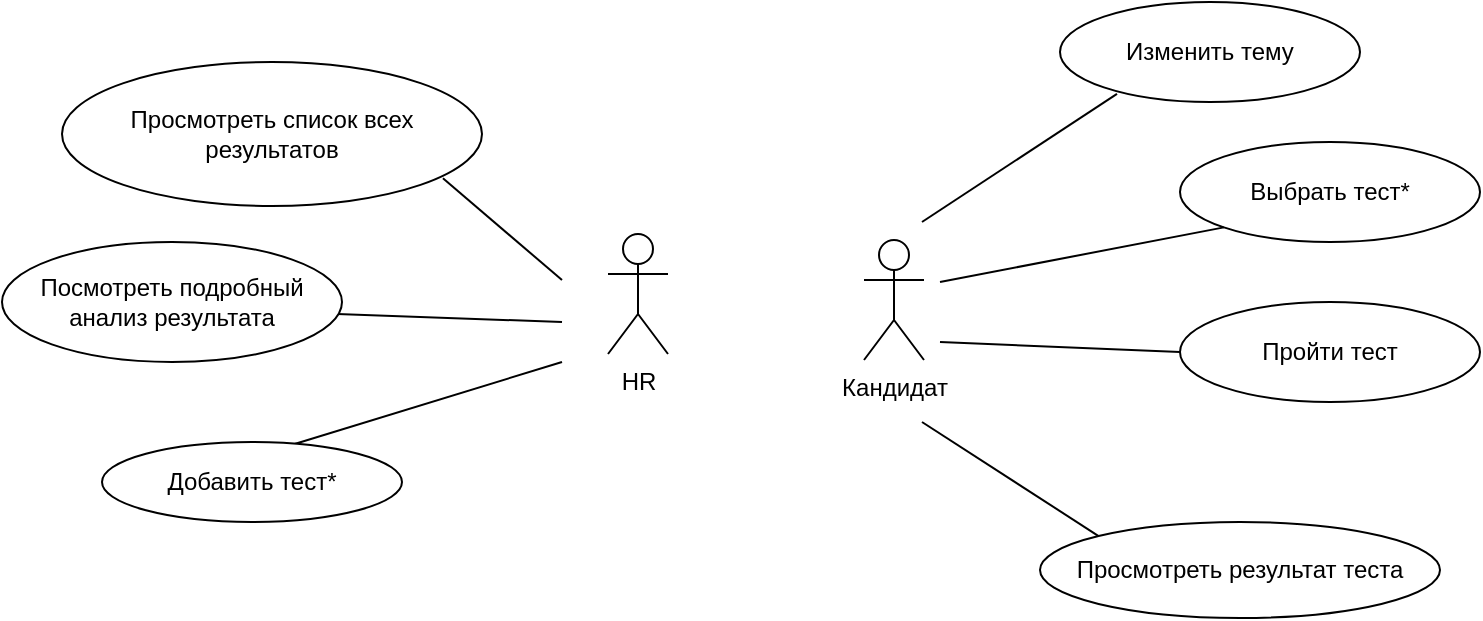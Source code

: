 <mxfile version="27.2.0">
  <diagram name="Страница — 1" id="KfljpNFBjnoDtOURIDzJ">
    <mxGraphModel dx="1070" dy="536" grid="1" gridSize="10" guides="1" tooltips="1" connect="1" arrows="1" fold="1" page="1" pageScale="1" pageWidth="827" pageHeight="1169" math="0" shadow="0">
      <root>
        <mxCell id="0" />
        <mxCell id="1" parent="0" />
        <mxCell id="zQYfq-BcnlAEbRP5Ujdf-87" value="HR" style="shape=umlActor;verticalLabelPosition=bottom;verticalAlign=top;html=1;" vertex="1" parent="1">
          <mxGeometry x="493" y="326" width="30" height="60" as="geometry" />
        </mxCell>
        <mxCell id="zQYfq-BcnlAEbRP5Ujdf-96" value="" style="endArrow=none;html=1;rounded=0;exitX=0.642;exitY=0.026;exitDx=0;exitDy=0;exitPerimeter=0;" edge="1" parent="1" source="zQYfq-BcnlAEbRP5Ujdf-97">
          <mxGeometry width="50" height="50" relative="1" as="geometry">
            <mxPoint x="507" y="470" as="sourcePoint" />
            <mxPoint x="470" y="390" as="targetPoint" />
          </mxGeometry>
        </mxCell>
        <mxCell id="zQYfq-BcnlAEbRP5Ujdf-97" value="Добавить тест*" style="ellipse;whiteSpace=wrap;html=1;" vertex="1" parent="1">
          <mxGeometry x="240" y="430" width="150" height="40" as="geometry" />
        </mxCell>
        <mxCell id="zQYfq-BcnlAEbRP5Ujdf-104" value="" style="endArrow=none;html=1;rounded=0;exitX=0;exitY=0.5;exitDx=0;exitDy=0;" edge="1" parent="1" source="zQYfq-BcnlAEbRP5Ujdf-105">
          <mxGeometry width="50" height="50" relative="1" as="geometry">
            <mxPoint x="696.83" y="516" as="sourcePoint" />
            <mxPoint x="470" y="370" as="targetPoint" />
          </mxGeometry>
        </mxCell>
        <mxCell id="zQYfq-BcnlAEbRP5Ujdf-105" value="Посмотреть подробный анализ результата" style="ellipse;whiteSpace=wrap;html=1;" vertex="1" parent="1">
          <mxGeometry x="190" y="330" width="170" height="60" as="geometry" />
        </mxCell>
        <mxCell id="zQYfq-BcnlAEbRP5Ujdf-108" value="" style="endArrow=none;html=1;rounded=0;exitX=0;exitY=0;exitDx=0;exitDy=0;" edge="1" parent="1" source="zQYfq-BcnlAEbRP5Ujdf-109">
          <mxGeometry width="50" height="50" relative="1" as="geometry">
            <mxPoint x="252" y="488" as="sourcePoint" />
            <mxPoint x="650" y="420" as="targetPoint" />
          </mxGeometry>
        </mxCell>
        <mxCell id="zQYfq-BcnlAEbRP5Ujdf-109" value="Просмотреть результат теста" style="ellipse;whiteSpace=wrap;html=1;" vertex="1" parent="1">
          <mxGeometry x="709" y="470" width="200" height="48" as="geometry" />
        </mxCell>
        <mxCell id="zQYfq-BcnlAEbRP5Ujdf-130" value="Кандидат" style="shape=umlActor;verticalLabelPosition=bottom;verticalAlign=top;html=1;" vertex="1" parent="1">
          <mxGeometry x="621" y="329" width="30" height="60" as="geometry" />
        </mxCell>
        <mxCell id="zQYfq-BcnlAEbRP5Ujdf-132" value="Пройти тест" style="ellipse;whiteSpace=wrap;html=1;" vertex="1" parent="1">
          <mxGeometry x="779" y="360" width="150" height="50" as="geometry" />
        </mxCell>
        <mxCell id="zQYfq-BcnlAEbRP5Ujdf-134" value="Изменить тему" style="ellipse;whiteSpace=wrap;html=1;" vertex="1" parent="1">
          <mxGeometry x="719" y="210" width="150" height="50" as="geometry" />
        </mxCell>
        <mxCell id="zQYfq-BcnlAEbRP5Ujdf-137" value="" style="endArrow=none;html=1;rounded=0;exitX=0.19;exitY=0.918;exitDx=0;exitDy=0;exitPerimeter=0;" edge="1" parent="1" source="zQYfq-BcnlAEbRP5Ujdf-134">
          <mxGeometry width="50" height="50" relative="1" as="geometry">
            <mxPoint x="1122" y="647" as="sourcePoint" />
            <mxPoint x="650" y="320" as="targetPoint" />
          </mxGeometry>
        </mxCell>
        <mxCell id="zQYfq-BcnlAEbRP5Ujdf-138" value="" style="endArrow=none;html=1;rounded=0;exitX=0.907;exitY=0.808;exitDx=0;exitDy=0;exitPerimeter=0;" edge="1" parent="1" source="zQYfq-BcnlAEbRP5Ujdf-139">
          <mxGeometry width="50" height="50" relative="1" as="geometry">
            <mxPoint x="567.83" y="427" as="sourcePoint" />
            <mxPoint x="470" y="349" as="targetPoint" />
          </mxGeometry>
        </mxCell>
        <mxCell id="zQYfq-BcnlAEbRP5Ujdf-139" value="Просмотреть список всех результатов" style="ellipse;whiteSpace=wrap;html=1;" vertex="1" parent="1">
          <mxGeometry x="220" y="240" width="210" height="72" as="geometry" />
        </mxCell>
        <mxCell id="zQYfq-BcnlAEbRP5Ujdf-157" value="" style="endArrow=none;html=1;rounded=0;exitX=0;exitY=0.5;exitDx=0;exitDy=0;" edge="1" parent="1" source="zQYfq-BcnlAEbRP5Ujdf-132">
          <mxGeometry width="50" height="50" relative="1" as="geometry">
            <mxPoint x="879" y="310" as="sourcePoint" />
            <mxPoint x="659" y="380" as="targetPoint" />
          </mxGeometry>
        </mxCell>
        <mxCell id="zQYfq-BcnlAEbRP5Ujdf-158" value="Выбрать тест*" style="ellipse;whiteSpace=wrap;html=1;" vertex="1" parent="1">
          <mxGeometry x="779" y="280" width="150" height="50" as="geometry" />
        </mxCell>
        <mxCell id="zQYfq-BcnlAEbRP5Ujdf-159" value="" style="endArrow=none;html=1;rounded=0;exitX=0;exitY=1;exitDx=0;exitDy=0;" edge="1" parent="1" source="zQYfq-BcnlAEbRP5Ujdf-158">
          <mxGeometry width="50" height="50" relative="1" as="geometry">
            <mxPoint x="1242" y="653" as="sourcePoint" />
            <mxPoint x="659" y="350" as="targetPoint" />
          </mxGeometry>
        </mxCell>
      </root>
    </mxGraphModel>
  </diagram>
</mxfile>
